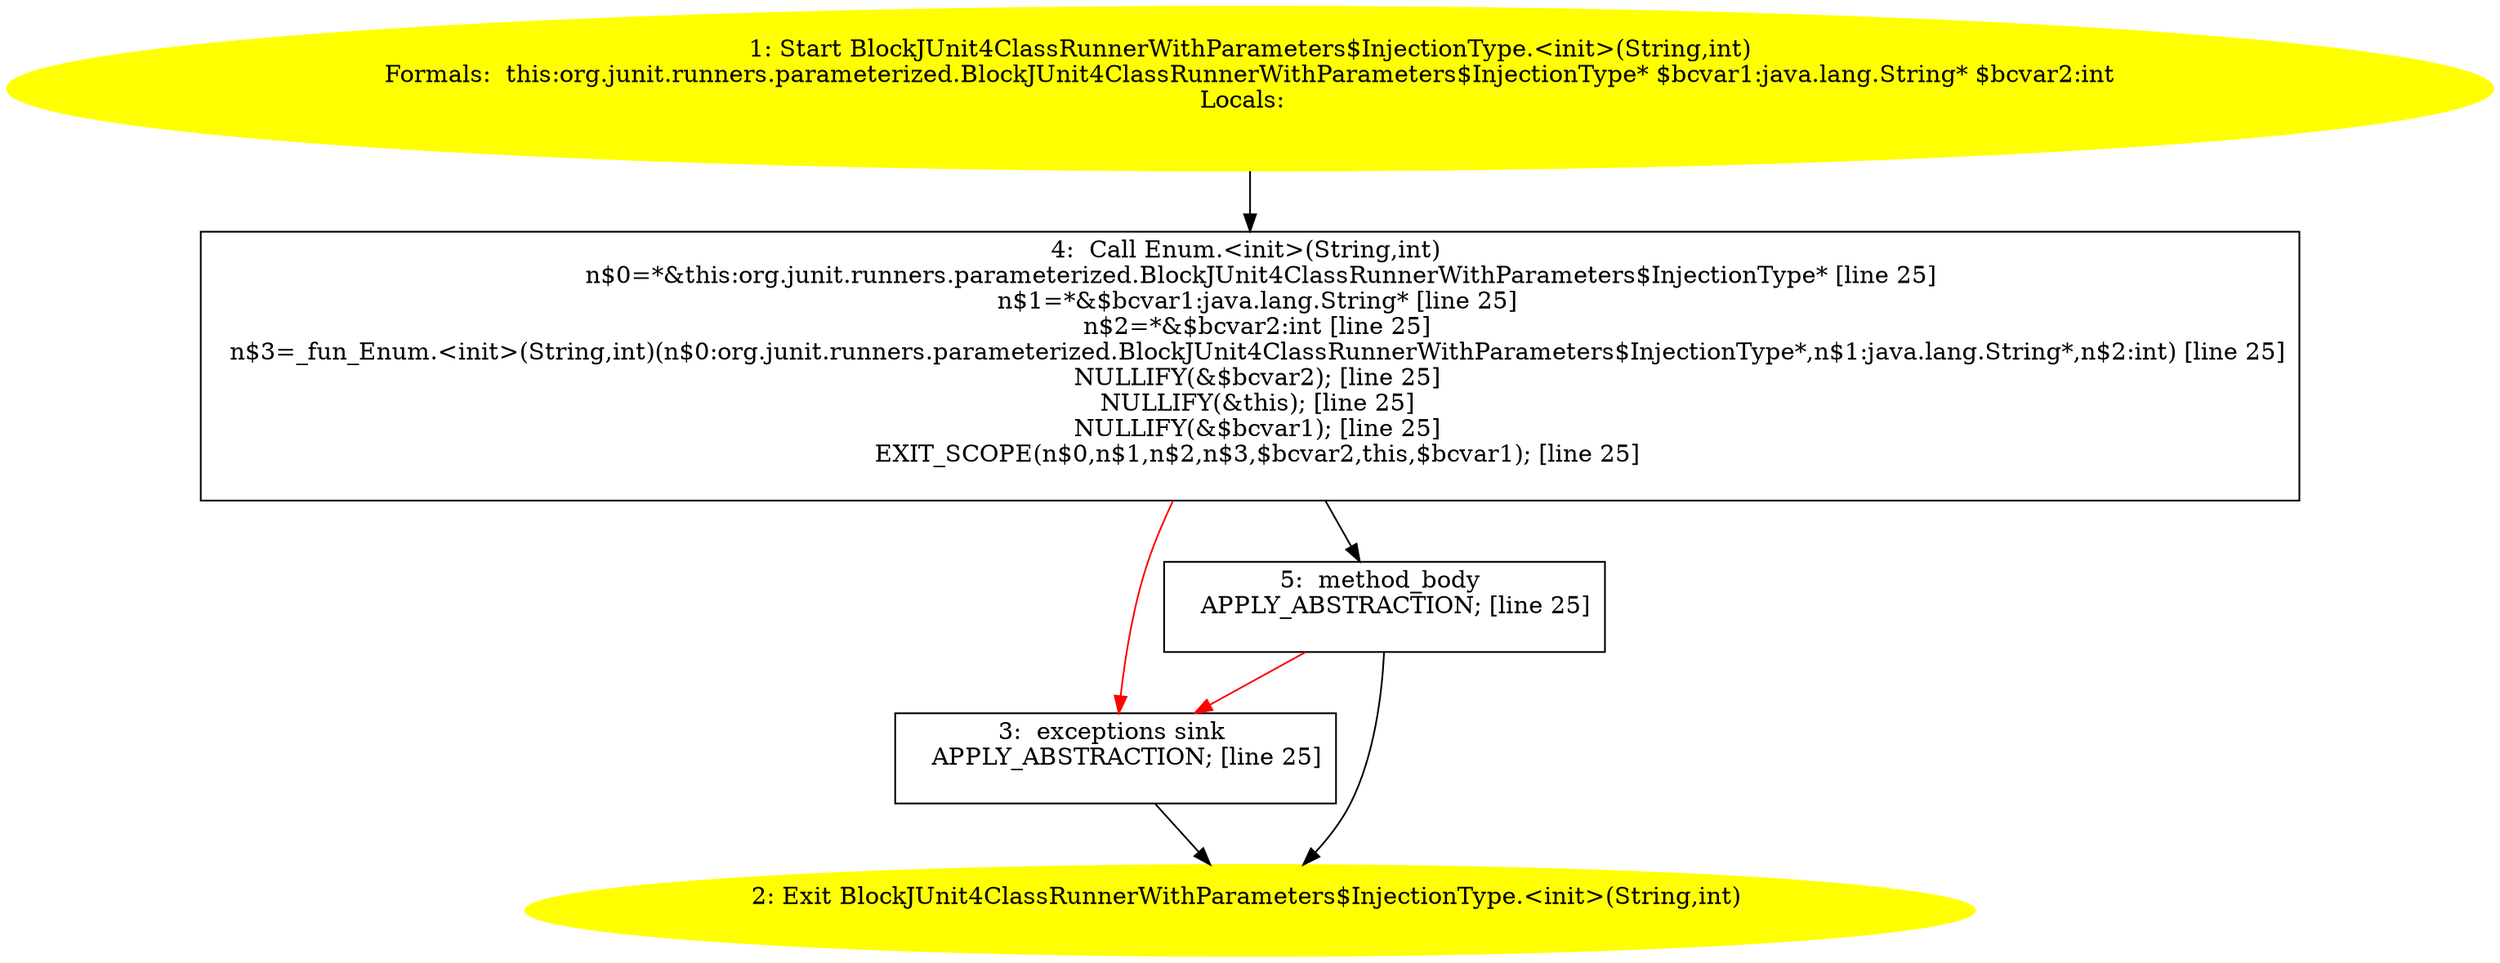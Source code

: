 /* @generated */
digraph cfg {
"org.junit.runners.parameterized.BlockJUnit4ClassRunnerWithParameters$InjectionType.<init>(java.lang..9f27358ff969d6ff25beaee6957d1205_1" [label="1: Start BlockJUnit4ClassRunnerWithParameters$InjectionType.<init>(String,int)\nFormals:  this:org.junit.runners.parameterized.BlockJUnit4ClassRunnerWithParameters$InjectionType* $bcvar1:java.lang.String* $bcvar2:int\nLocals:  \n  " color=yellow style=filled]
	

	 "org.junit.runners.parameterized.BlockJUnit4ClassRunnerWithParameters$InjectionType.<init>(java.lang..9f27358ff969d6ff25beaee6957d1205_1" -> "org.junit.runners.parameterized.BlockJUnit4ClassRunnerWithParameters$InjectionType.<init>(java.lang..9f27358ff969d6ff25beaee6957d1205_4" ;
"org.junit.runners.parameterized.BlockJUnit4ClassRunnerWithParameters$InjectionType.<init>(java.lang..9f27358ff969d6ff25beaee6957d1205_2" [label="2: Exit BlockJUnit4ClassRunnerWithParameters$InjectionType.<init>(String,int) \n  " color=yellow style=filled]
	

"org.junit.runners.parameterized.BlockJUnit4ClassRunnerWithParameters$InjectionType.<init>(java.lang..9f27358ff969d6ff25beaee6957d1205_3" [label="3:  exceptions sink \n   APPLY_ABSTRACTION; [line 25]\n " shape="box"]
	

	 "org.junit.runners.parameterized.BlockJUnit4ClassRunnerWithParameters$InjectionType.<init>(java.lang..9f27358ff969d6ff25beaee6957d1205_3" -> "org.junit.runners.parameterized.BlockJUnit4ClassRunnerWithParameters$InjectionType.<init>(java.lang..9f27358ff969d6ff25beaee6957d1205_2" ;
"org.junit.runners.parameterized.BlockJUnit4ClassRunnerWithParameters$InjectionType.<init>(java.lang..9f27358ff969d6ff25beaee6957d1205_4" [label="4:  Call Enum.<init>(String,int) \n   n$0=*&this:org.junit.runners.parameterized.BlockJUnit4ClassRunnerWithParameters$InjectionType* [line 25]\n  n$1=*&$bcvar1:java.lang.String* [line 25]\n  n$2=*&$bcvar2:int [line 25]\n  n$3=_fun_Enum.<init>(String,int)(n$0:org.junit.runners.parameterized.BlockJUnit4ClassRunnerWithParameters$InjectionType*,n$1:java.lang.String*,n$2:int) [line 25]\n  NULLIFY(&$bcvar2); [line 25]\n  NULLIFY(&this); [line 25]\n  NULLIFY(&$bcvar1); [line 25]\n  EXIT_SCOPE(n$0,n$1,n$2,n$3,$bcvar2,this,$bcvar1); [line 25]\n " shape="box"]
	

	 "org.junit.runners.parameterized.BlockJUnit4ClassRunnerWithParameters$InjectionType.<init>(java.lang..9f27358ff969d6ff25beaee6957d1205_4" -> "org.junit.runners.parameterized.BlockJUnit4ClassRunnerWithParameters$InjectionType.<init>(java.lang..9f27358ff969d6ff25beaee6957d1205_5" ;
	 "org.junit.runners.parameterized.BlockJUnit4ClassRunnerWithParameters$InjectionType.<init>(java.lang..9f27358ff969d6ff25beaee6957d1205_4" -> "org.junit.runners.parameterized.BlockJUnit4ClassRunnerWithParameters$InjectionType.<init>(java.lang..9f27358ff969d6ff25beaee6957d1205_3" [color="red" ];
"org.junit.runners.parameterized.BlockJUnit4ClassRunnerWithParameters$InjectionType.<init>(java.lang..9f27358ff969d6ff25beaee6957d1205_5" [label="5:  method_body \n   APPLY_ABSTRACTION; [line 25]\n " shape="box"]
	

	 "org.junit.runners.parameterized.BlockJUnit4ClassRunnerWithParameters$InjectionType.<init>(java.lang..9f27358ff969d6ff25beaee6957d1205_5" -> "org.junit.runners.parameterized.BlockJUnit4ClassRunnerWithParameters$InjectionType.<init>(java.lang..9f27358ff969d6ff25beaee6957d1205_2" ;
	 "org.junit.runners.parameterized.BlockJUnit4ClassRunnerWithParameters$InjectionType.<init>(java.lang..9f27358ff969d6ff25beaee6957d1205_5" -> "org.junit.runners.parameterized.BlockJUnit4ClassRunnerWithParameters$InjectionType.<init>(java.lang..9f27358ff969d6ff25beaee6957d1205_3" [color="red" ];
}
